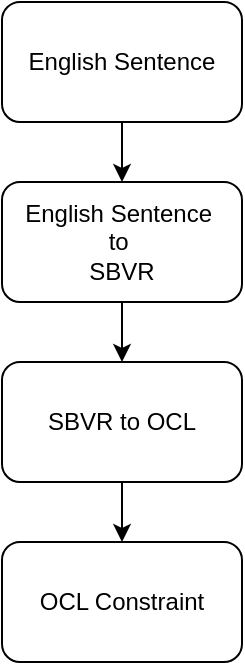 <mxfile version="13.7.7" type="device"><diagram id="pBiqz2asX9Y7_2TzPIpg" name="Page-1"><mxGraphModel dx="868" dy="393" grid="1" gridSize="10" guides="1" tooltips="1" connect="1" arrows="1" fold="1" page="1" pageScale="1" pageWidth="850" pageHeight="1100" math="0" shadow="0"><root><mxCell id="0"/><mxCell id="1" parent="0"/><mxCell id="Z8S-5SEe5DK6lJQ3HleQ-2" value="English Sentence" style="rounded=1;whiteSpace=wrap;html=1;" vertex="1" parent="1"><mxGeometry x="380" y="60" width="120" height="60" as="geometry"/></mxCell><mxCell id="Z8S-5SEe5DK6lJQ3HleQ-3" value="English Sentence&amp;nbsp;&lt;br&gt;to&amp;nbsp;&lt;br&gt;SBVR" style="rounded=1;whiteSpace=wrap;html=1;" vertex="1" parent="1"><mxGeometry x="380" y="150" width="120" height="60" as="geometry"/></mxCell><mxCell id="Z8S-5SEe5DK6lJQ3HleQ-4" value="SBVR to OCL" style="rounded=1;whiteSpace=wrap;html=1;" vertex="1" parent="1"><mxGeometry x="380" y="240" width="120" height="60" as="geometry"/></mxCell><mxCell id="Z8S-5SEe5DK6lJQ3HleQ-6" value="OCL Constraint" style="rounded=1;whiteSpace=wrap;html=1;" vertex="1" parent="1"><mxGeometry x="380" y="330" width="120" height="60" as="geometry"/></mxCell><mxCell id="Z8S-5SEe5DK6lJQ3HleQ-7" value="" style="endArrow=classic;html=1;entryX=0.5;entryY=0;entryDx=0;entryDy=0;exitX=0.5;exitY=1;exitDx=0;exitDy=0;" edge="1" parent="1" source="Z8S-5SEe5DK6lJQ3HleQ-2" target="Z8S-5SEe5DK6lJQ3HleQ-3"><mxGeometry width="50" height="50" relative="1" as="geometry"><mxPoint x="420" y="150" as="sourcePoint"/><mxPoint x="450" y="120" as="targetPoint"/></mxGeometry></mxCell><mxCell id="Z8S-5SEe5DK6lJQ3HleQ-8" value="" style="endArrow=classic;html=1;entryX=0.5;entryY=0;entryDx=0;entryDy=0;exitX=0.5;exitY=1;exitDx=0;exitDy=0;" edge="1" parent="1"><mxGeometry width="50" height="50" relative="1" as="geometry"><mxPoint x="440" y="300" as="sourcePoint"/><mxPoint x="440" y="330" as="targetPoint"/></mxGeometry></mxCell><mxCell id="Z8S-5SEe5DK6lJQ3HleQ-9" value="" style="endArrow=classic;html=1;entryX=0.5;entryY=0;entryDx=0;entryDy=0;exitX=0.5;exitY=1;exitDx=0;exitDy=0;" edge="1" parent="1"><mxGeometry width="50" height="50" relative="1" as="geometry"><mxPoint x="440" y="210" as="sourcePoint"/><mxPoint x="440" y="240" as="targetPoint"/></mxGeometry></mxCell></root></mxGraphModel></diagram></mxfile>